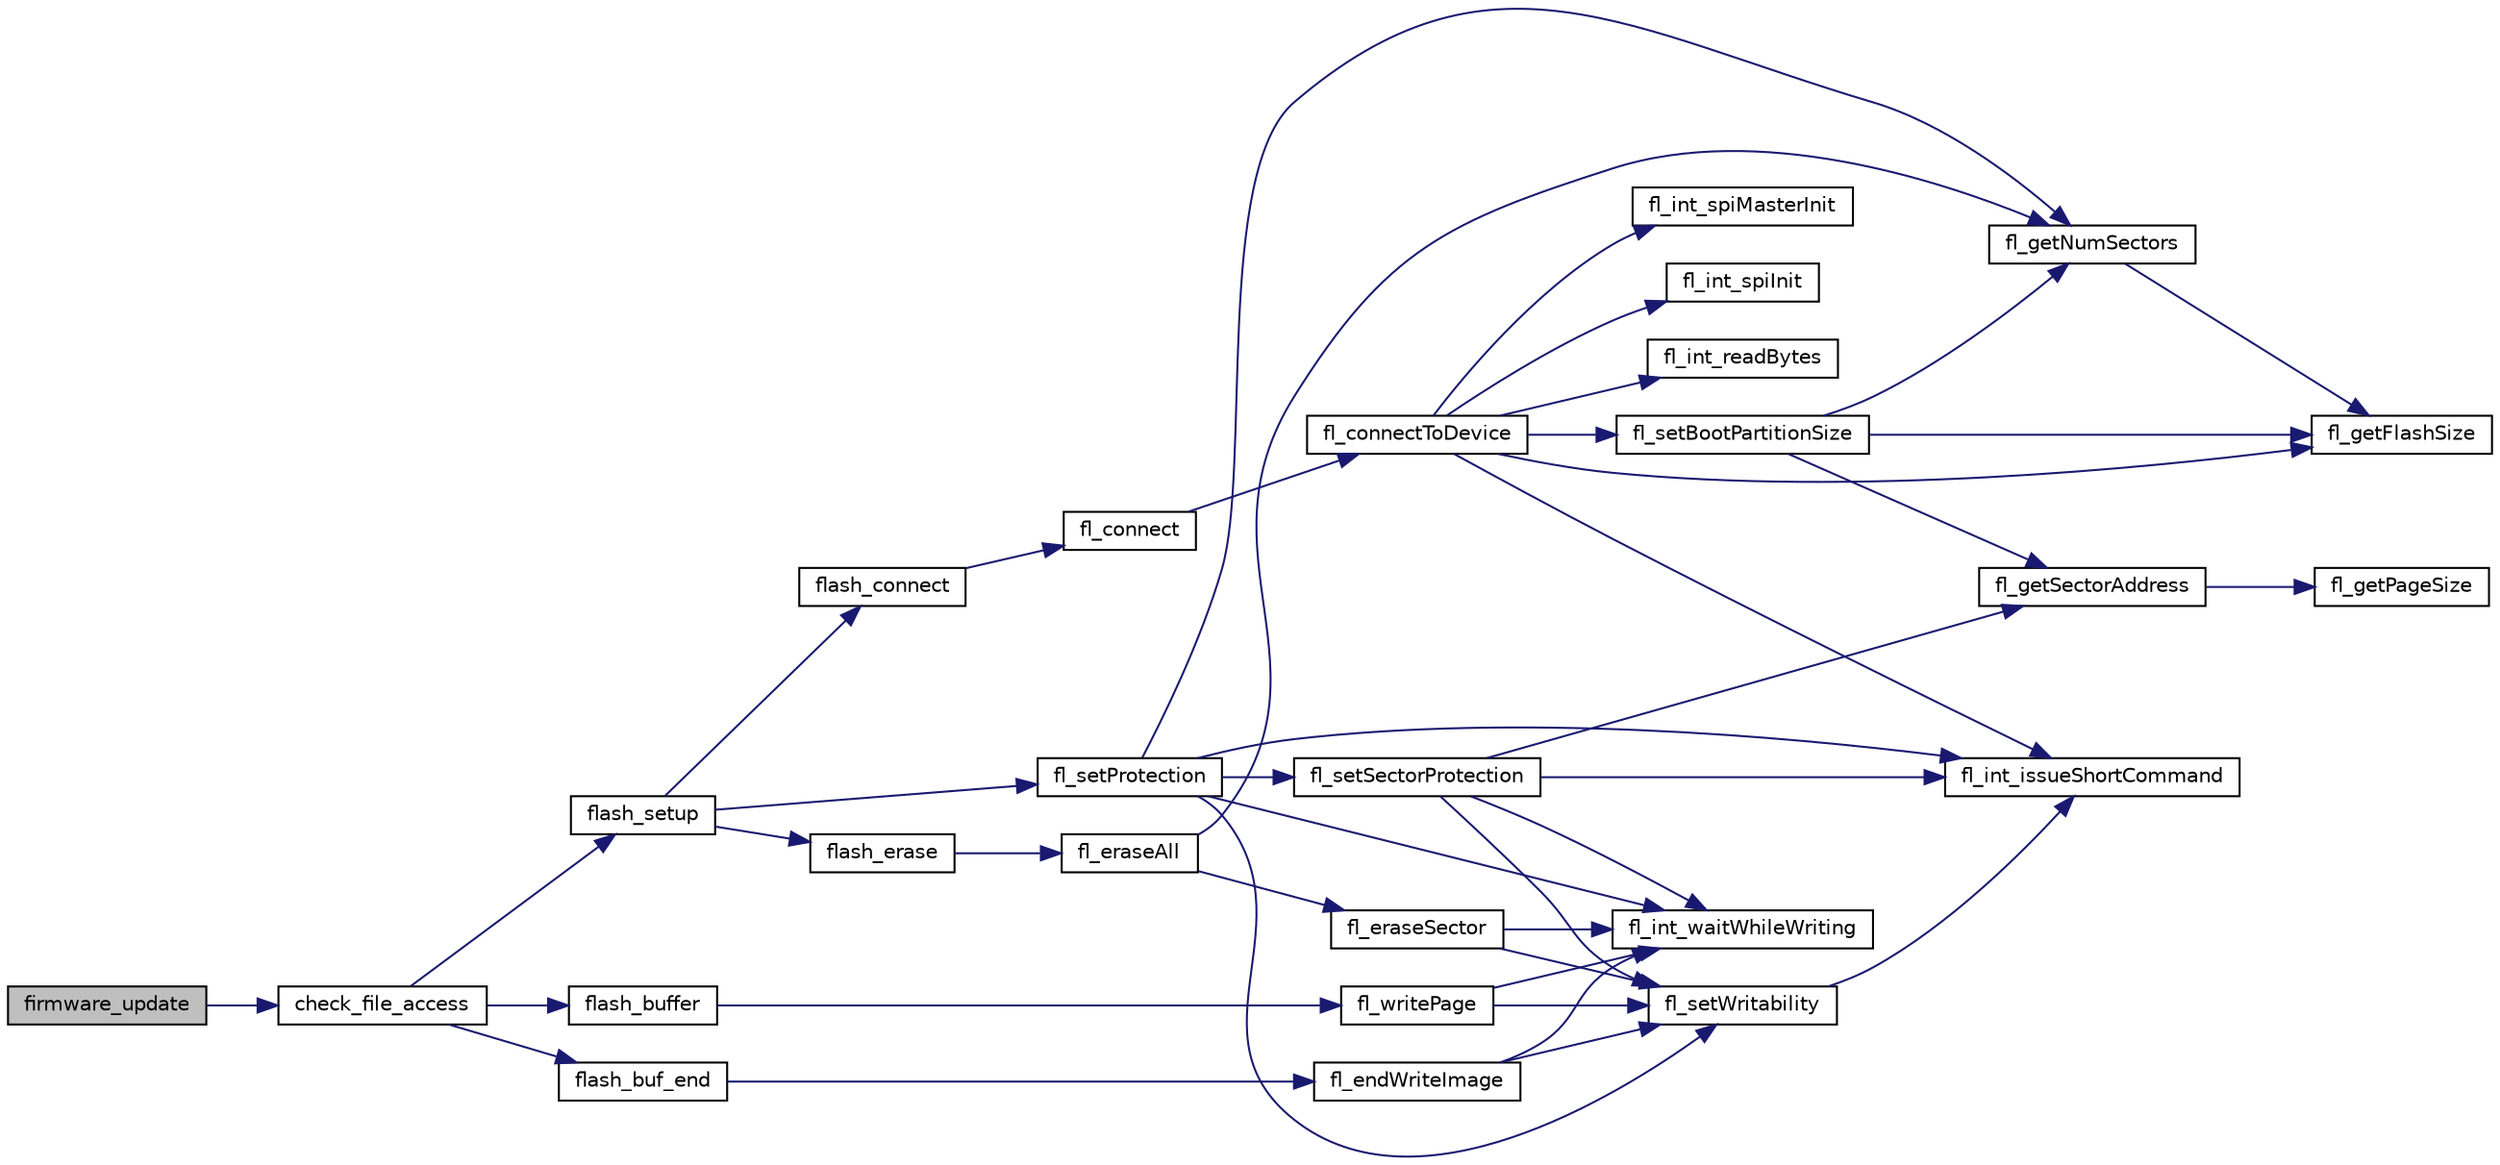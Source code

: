digraph "firmware_update"
{
 // INTERACTIVE_SVG=YES
  edge [fontname="Helvetica",fontsize="10",labelfontname="Helvetica",labelfontsize="10"];
  node [fontname="Helvetica",fontsize="10",shape=record];
  rankdir="LR";
  Node1 [label="firmware_update",height=0.2,width=0.4,color="black", fillcolor="grey75", style="filled" fontcolor="black"];
  Node1 -> Node2 [color="midnightblue",fontsize="10",style="solid",fontname="Helvetica"];
  Node2 [label="check_file_access",height=0.2,width=0.4,color="black", fillcolor="white", style="filled",URL="$flash__somanet_8xc.html#a17156495777f802c805e3b2bb340500c"];
  Node2 -> Node3 [color="midnightblue",fontsize="10",style="solid",fontname="Helvetica"];
  Node3 [label="flash_buf_end",height=0.2,width=0.4,color="black", fillcolor="white", style="filled",URL="$flash__somanet_8h.html#a3e54da2e8e6ba5af71398e3a5231418e"];
  Node3 -> Node4 [color="midnightblue",fontsize="10",style="solid",fontname="Helvetica"];
  Node4 [label="fl_endWriteImage",height=0.2,width=0.4,color="black", fillcolor="white", style="filled",URL="$flashlib_8c.html#af7955bbee8d2a50e0bd245d6440f6481"];
  Node4 -> Node5 [color="midnightblue",fontsize="10",style="solid",fontname="Helvetica"];
  Node5 [label="fl_int_waitWhileWriting",height=0.2,width=0.4,color="black", fillcolor="white", style="filled",URL="$device__access_8h.html#a6c1bbcb51957e927bca94d3538796765"];
  Node4 -> Node6 [color="midnightblue",fontsize="10",style="solid",fontname="Helvetica"];
  Node6 [label="fl_setWritability",height=0.2,width=0.4,color="black", fillcolor="white", style="filled",URL="$flashlib_8c.html#afca05cd9d07e1a2a2bfda23a7191b1bc"];
  Node6 -> Node7 [color="midnightblue",fontsize="10",style="solid",fontname="Helvetica"];
  Node7 [label="fl_int_issueShortCommand",height=0.2,width=0.4,color="black", fillcolor="white", style="filled",URL="$device__access_8h.html#a337b2d2786247180a460fd0bab3f68b5"];
  Node2 -> Node8 [color="midnightblue",fontsize="10",style="solid",fontname="Helvetica"];
  Node8 [label="flash_setup",height=0.2,width=0.4,color="black", fillcolor="white", style="filled",URL="$flash__somanet_8xc.html#a68a08738ba4df3403b89a376ac330862"];
  Node8 -> Node9 [color="midnightblue",fontsize="10",style="solid",fontname="Helvetica"];
  Node9 [label="flash_connect",height=0.2,width=0.4,color="black", fillcolor="white", style="filled",URL="$flash__write_8c.html#a71381947178f46aaf26d2c5a3c148a9f"];
  Node9 -> Node10 [color="midnightblue",fontsize="10",style="solid",fontname="Helvetica"];
  Node10 [label="fl_connect",height=0.2,width=0.4,color="black", fillcolor="white", style="filled",URL="$flashlib_8c.html#a52a4484492e8e1fad90079d9d9567951"];
  Node10 -> Node11 [color="midnightblue",fontsize="10",style="solid",fontname="Helvetica"];
  Node11 [label="fl_connectToDevice",height=0.2,width=0.4,color="black", fillcolor="white", style="filled",URL="$flashlib_8c.html#ad23b58e44ae1b5af52894fce310ca434"];
  Node11 -> Node12 [color="midnightblue",fontsize="10",style="solid",fontname="Helvetica"];
  Node12 [label="fl_int_spiMasterInit",height=0.2,width=0.4,color="black", fillcolor="white", style="filled",URL="$device__access_8h.html#aac37ff5d65ba80e640896ee865ecd39c"];
  Node11 -> Node13 [color="midnightblue",fontsize="10",style="solid",fontname="Helvetica"];
  Node13 [label="fl_int_spiInit",height=0.2,width=0.4,color="black", fillcolor="white", style="filled",URL="$device__access_8h.html#ae114de5a23f913ad3ba7e96736f67d56"];
  Node11 -> Node7 [color="midnightblue",fontsize="10",style="solid",fontname="Helvetica"];
  Node11 -> Node14 [color="midnightblue",fontsize="10",style="solid",fontname="Helvetica"];
  Node14 [label="fl_int_readBytes",height=0.2,width=0.4,color="black", fillcolor="white", style="filled",URL="$device__access_8h.html#a1529e8493ee4731f2c295fc236a8b4fe"];
  Node11 -> Node15 [color="midnightblue",fontsize="10",style="solid",fontname="Helvetica"];
  Node15 [label="fl_setBootPartitionSize",height=0.2,width=0.4,color="black", fillcolor="white", style="filled",URL="$flashlib_8c.html#a324148726c3c56a53a66654b3b2e3280"];
  Node15 -> Node16 [color="midnightblue",fontsize="10",style="solid",fontname="Helvetica"];
  Node16 [label="fl_getNumSectors",height=0.2,width=0.4,color="black", fillcolor="white", style="filled",URL="$flashlib_8c.html#a3b61390db2ebba8879f52d771d0c57a0"];
  Node16 -> Node17 [color="midnightblue",fontsize="10",style="solid",fontname="Helvetica"];
  Node17 [label="fl_getFlashSize",height=0.2,width=0.4,color="black", fillcolor="white", style="filled",URL="$flashlib_8c.html#ab799c7f07d473e0e76035ff44b6f85e1"];
  Node15 -> Node17 [color="midnightblue",fontsize="10",style="solid",fontname="Helvetica"];
  Node15 -> Node18 [color="midnightblue",fontsize="10",style="solid",fontname="Helvetica"];
  Node18 [label="fl_getSectorAddress",height=0.2,width=0.4,color="black", fillcolor="white", style="filled",URL="$flashlib_8c.html#a99564c0c2c3b18f122d551dd5621d1fe"];
  Node18 -> Node19 [color="midnightblue",fontsize="10",style="solid",fontname="Helvetica"];
  Node19 [label="fl_getPageSize",height=0.2,width=0.4,color="black", fillcolor="white", style="filled",URL="$flashlib_8c.html#a16979f134ba813049ace4eaf4469de15"];
  Node11 -> Node17 [color="midnightblue",fontsize="10",style="solid",fontname="Helvetica"];
  Node8 -> Node20 [color="midnightblue",fontsize="10",style="solid",fontname="Helvetica"];
  Node20 [label="fl_setProtection",height=0.2,width=0.4,color="black", fillcolor="white", style="filled",URL="$flashlib_8c.html#a3558707626664fd2f5f6a5da36f606d5"];
  Node20 -> Node6 [color="midnightblue",fontsize="10",style="solid",fontname="Helvetica"];
  Node20 -> Node7 [color="midnightblue",fontsize="10",style="solid",fontname="Helvetica"];
  Node20 -> Node5 [color="midnightblue",fontsize="10",style="solid",fontname="Helvetica"];
  Node20 -> Node16 [color="midnightblue",fontsize="10",style="solid",fontname="Helvetica"];
  Node20 -> Node21 [color="midnightblue",fontsize="10",style="solid",fontname="Helvetica"];
  Node21 [label="fl_setSectorProtection",height=0.2,width=0.4,color="black", fillcolor="white", style="filled",URL="$flashlib_8c.html#a1327d915bc1202dec40911e92977fcb7"];
  Node21 -> Node18 [color="midnightblue",fontsize="10",style="solid",fontname="Helvetica"];
  Node21 -> Node6 [color="midnightblue",fontsize="10",style="solid",fontname="Helvetica"];
  Node21 -> Node7 [color="midnightblue",fontsize="10",style="solid",fontname="Helvetica"];
  Node21 -> Node5 [color="midnightblue",fontsize="10",style="solid",fontname="Helvetica"];
  Node8 -> Node22 [color="midnightblue",fontsize="10",style="solid",fontname="Helvetica"];
  Node22 [label="flash_erase",height=0.2,width=0.4,color="black", fillcolor="white", style="filled",URL="$flash__write_8c.html#ab0f5e74332e187a2dbcd0f78f48458e8"];
  Node22 -> Node23 [color="midnightblue",fontsize="10",style="solid",fontname="Helvetica"];
  Node23 [label="fl_eraseAll",height=0.2,width=0.4,color="black", fillcolor="white", style="filled",URL="$flashlib_8c.html#af2ef69107a081338100714f35b55d2b4"];
  Node23 -> Node16 [color="midnightblue",fontsize="10",style="solid",fontname="Helvetica"];
  Node23 -> Node24 [color="midnightblue",fontsize="10",style="solid",fontname="Helvetica"];
  Node24 [label="fl_eraseSector",height=0.2,width=0.4,color="black", fillcolor="white", style="filled",URL="$flashlib_8c.html#a2876e611cf9546f70196d3eba65e551c"];
  Node24 -> Node5 [color="midnightblue",fontsize="10",style="solid",fontname="Helvetica"];
  Node24 -> Node6 [color="midnightblue",fontsize="10",style="solid",fontname="Helvetica"];
  Node2 -> Node25 [color="midnightblue",fontsize="10",style="solid",fontname="Helvetica"];
  Node25 [label="flash_buffer",height=0.2,width=0.4,color="black", fillcolor="white", style="filled",URL="$flash__somanet_8h.html#aa95af78c975518743162c9e42fd4abf3"];
  Node25 -> Node26 [color="midnightblue",fontsize="10",style="solid",fontname="Helvetica"];
  Node26 [label="fl_writePage",height=0.2,width=0.4,color="black", fillcolor="white", style="filled",URL="$flashlib_8c.html#a4674d4a2c001df74f5896bfa2b755fc6"];
  Node26 -> Node5 [color="midnightblue",fontsize="10",style="solid",fontname="Helvetica"];
  Node26 -> Node6 [color="midnightblue",fontsize="10",style="solid",fontname="Helvetica"];
}
